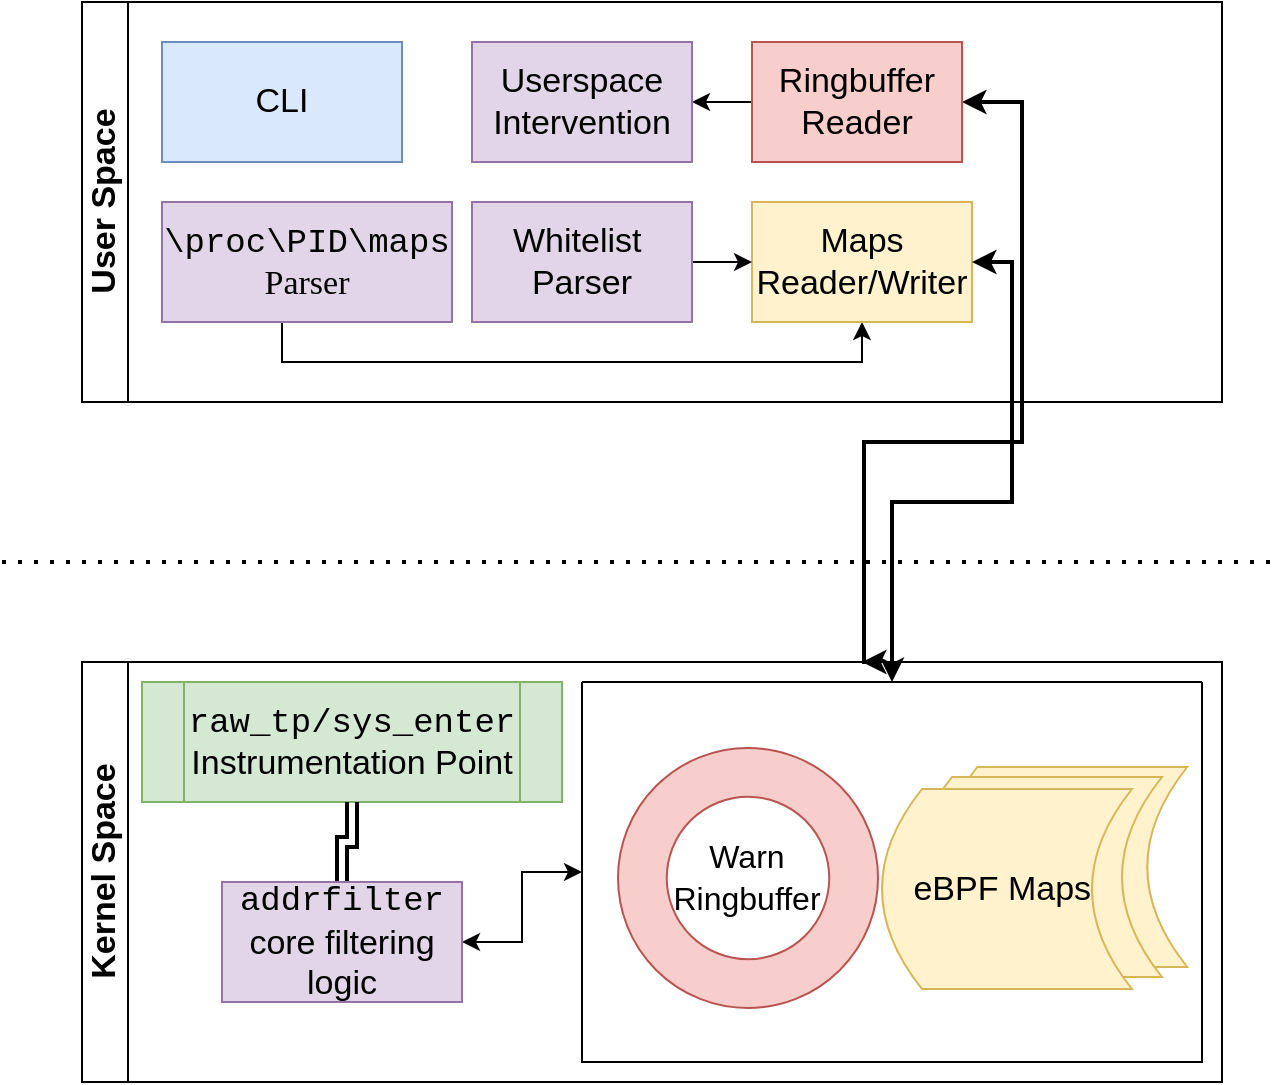 <mxfile version="26.2.15">
  <diagram name="Page-1" id="Lw-xK5uONCsS2UEiDsAL">
    <mxGraphModel dx="1234" dy="917" grid="1" gridSize="10" guides="1" tooltips="1" connect="1" arrows="1" fold="1" page="1" pageScale="1" pageWidth="1169" pageHeight="827" math="0" shadow="0">
      <root>
        <mxCell id="0" />
        <mxCell id="1" parent="0" />
        <mxCell id="h68JlARCK2-a_7TLO-Ol-1" value="Kernel Space" style="swimlane;horizontal=0;whiteSpace=wrap;html=1;labelBackgroundColor=none;fontSize=17;" parent="1" vertex="1">
          <mxGeometry x="240" y="490" width="570" height="210" as="geometry" />
        </mxCell>
        <mxCell id="h68JlARCK2-a_7TLO-Ol-8" value="&lt;font face=&quot;Courier New&quot;&gt;raw_tp/sys_enter&lt;/font&gt;&lt;div&gt;Instrumentation Point&lt;/div&gt;" style="shape=process;whiteSpace=wrap;html=1;backgroundOutline=1;labelBackgroundColor=none;fillColor=#d5e8d4;strokeColor=#82b366;fontSize=17;" parent="h68JlARCK2-a_7TLO-Ol-1" vertex="1">
          <mxGeometry x="30" y="10" width="210" height="60" as="geometry" />
        </mxCell>
        <mxCell id="h68JlARCK2-a_7TLO-Ol-18" value="" style="edgeStyle=orthogonalEdgeStyle;rounded=0;orthogonalLoop=1;jettySize=auto;html=1;exitX=0.5;exitY=0;exitDx=0;exitDy=0;entryX=0.5;entryY=1;entryDx=0;entryDy=0;shape=link;strokeWidth=2;labelBackgroundColor=none;fontColor=default;fontSize=17;" parent="h68JlARCK2-a_7TLO-Ol-1" source="h68JlARCK2-a_7TLO-Ol-17" target="h68JlARCK2-a_7TLO-Ol-8" edge="1">
          <mxGeometry relative="1" as="geometry" />
        </mxCell>
        <mxCell id="h68JlARCK2-a_7TLO-Ol-33" style="edgeStyle=orthogonalEdgeStyle;rounded=0;hachureGap=4;orthogonalLoop=1;jettySize=auto;html=1;exitX=1;exitY=0.5;exitDx=0;exitDy=0;entryX=0;entryY=0.5;entryDx=0;entryDy=0;fontFamily=Architects Daughter;fontSource=https%3A%2F%2Ffonts.googleapis.com%2Fcss%3Ffamily%3DArchitects%2BDaughter;startArrow=classic;startFill=1;strokeWidth=1;fontSize=17;" parent="h68JlARCK2-a_7TLO-Ol-1" source="h68JlARCK2-a_7TLO-Ol-17" target="h68JlARCK2-a_7TLO-Ol-20" edge="1">
          <mxGeometry relative="1" as="geometry" />
        </mxCell>
        <mxCell id="h68JlARCK2-a_7TLO-Ol-17" value="&lt;font face=&quot;Courier New&quot;&gt;addrfilter&lt;/font&gt;&lt;div&gt;core filtering logic&lt;/div&gt;" style="rounded=0;whiteSpace=wrap;html=1;labelBackgroundColor=none;fillColor=#e1d5e7;strokeColor=#9673a6;fontSize=17;" parent="h68JlARCK2-a_7TLO-Ol-1" vertex="1">
          <mxGeometry x="70" y="110" width="120" height="60" as="geometry" />
        </mxCell>
        <mxCell id="h68JlARCK2-a_7TLO-Ol-20" value="" style="swimlane;startSize=0;labelBackgroundColor=none;fontSize=17;" parent="h68JlARCK2-a_7TLO-Ol-1" vertex="1">
          <mxGeometry x="250" y="10" width="310" height="190" as="geometry" />
        </mxCell>
        <mxCell id="aWhQj_AoehRZo7hpM7BB-2" value="" style="shape=dataStorage;whiteSpace=wrap;html=1;fixedSize=1;labelBackgroundColor=none;fillColor=#fff2cc;strokeColor=#d6b656;fontSize=17;" vertex="1" parent="h68JlARCK2-a_7TLO-Ol-20">
          <mxGeometry x="177.64" y="42.5" width="125" height="100" as="geometry" />
        </mxCell>
        <mxCell id="aWhQj_AoehRZo7hpM7BB-1" value="" style="shape=dataStorage;whiteSpace=wrap;html=1;fixedSize=1;labelBackgroundColor=none;fillColor=#fff2cc;strokeColor=#d6b656;fontSize=17;" vertex="1" parent="h68JlARCK2-a_7TLO-Ol-20">
          <mxGeometry x="165" y="47.5" width="125" height="100" as="geometry" />
        </mxCell>
        <mxCell id="h68JlARCK2-a_7TLO-Ol-15" value="eBPF Maps&amp;nbsp;" style="shape=dataStorage;whiteSpace=wrap;html=1;fixedSize=1;labelBackgroundColor=none;fillColor=#fff2cc;strokeColor=#d6b656;fontSize=17;" parent="h68JlARCK2-a_7TLO-Ol-20" vertex="1">
          <mxGeometry x="150" y="53.5" width="125" height="100" as="geometry" />
        </mxCell>
        <mxCell id="h68JlARCK2-a_7TLO-Ol-32" value="" style="group;fontSize=17;" parent="h68JlARCK2-a_7TLO-Ol-20" vertex="1" connectable="0">
          <mxGeometry x="18" y="33" width="153.64" height="130" as="geometry" />
        </mxCell>
        <mxCell id="h68JlARCK2-a_7TLO-Ol-30" value="" style="ellipse;whiteSpace=wrap;html=1;aspect=fixed;hachureGap=4;fontFamily=Architects Daughter;fontSource=https%3A%2F%2Ffonts.googleapis.com%2Fcss%3Ffamily%3DArchitects%2BDaughter;fillColor=#f8cecc;strokeColor=#b85450;fontSize=17;" parent="h68JlARCK2-a_7TLO-Ol-32" vertex="1">
          <mxGeometry width="130" height="130" as="geometry" />
        </mxCell>
        <mxCell id="h68JlARCK2-a_7TLO-Ol-31" value="&lt;font face=&quot;Helvetica&quot;&gt;Warn Ringbuffer&lt;/font&gt;" style="ellipse;whiteSpace=wrap;html=1;aspect=fixed;hachureGap=4;fontFamily=Architects Daughter;fontSource=https%3A%2F%2Ffonts.googleapis.com%2Fcss%3Ffamily%3DArchitects%2BDaughter;strokeColor=light-dark(#b95450, #ededed);fontSize=16;" parent="h68JlARCK2-a_7TLO-Ol-32" vertex="1">
          <mxGeometry x="24.376" y="24.375" width="81.25" height="81.25" as="geometry" />
        </mxCell>
        <mxCell id="h68JlARCK2-a_7TLO-Ol-2" value="User Space" style="swimlane;horizontal=0;whiteSpace=wrap;html=1;labelBackgroundColor=none;fontSize=17;" parent="1" vertex="1">
          <mxGeometry x="240" y="160" width="570" height="200" as="geometry" />
        </mxCell>
        <mxCell id="h68JlARCK2-a_7TLO-Ol-3" value="CLI" style="rounded=0;whiteSpace=wrap;html=1;labelBackgroundColor=none;fillColor=#dae8fc;strokeColor=#6c8ebf;fontSize=17;" parent="h68JlARCK2-a_7TLO-Ol-2" vertex="1">
          <mxGeometry x="40" y="20" width="120" height="60" as="geometry" />
        </mxCell>
        <mxCell id="h68JlARCK2-a_7TLO-Ol-36" style="edgeStyle=orthogonalEdgeStyle;rounded=0;hachureGap=4;orthogonalLoop=1;jettySize=auto;html=1;exitX=0.5;exitY=1;exitDx=0;exitDy=0;fontFamily=Architects Daughter;fontSource=https%3A%2F%2Ffonts.googleapis.com%2Fcss%3Ffamily%3DArchitects%2BDaughter;entryX=0.5;entryY=1;entryDx=0;entryDy=0;fontSize=17;" parent="h68JlARCK2-a_7TLO-Ol-2" source="h68JlARCK2-a_7TLO-Ol-4" target="h68JlARCK2-a_7TLO-Ol-6" edge="1">
          <mxGeometry relative="1" as="geometry">
            <mxPoint x="180" y="180" as="targetPoint" />
            <Array as="points">
              <mxPoint x="100" y="180" />
              <mxPoint x="390" y="180" />
            </Array>
          </mxGeometry>
        </mxCell>
        <mxCell id="h68JlARCK2-a_7TLO-Ol-4" value="&lt;font face=&quot;Courier New&quot;&gt;\proc\PID\maps&lt;/font&gt;&lt;div&gt;&lt;font face=&quot;Verdana&quot;&gt;Parser&lt;/font&gt;&lt;/div&gt;" style="rounded=0;whiteSpace=wrap;html=1;labelBackgroundColor=none;fillColor=#e1d5e7;strokeColor=#9673a6;fontSize=17;" parent="h68JlARCK2-a_7TLO-Ol-2" vertex="1">
          <mxGeometry x="40" y="100" width="145" height="60" as="geometry" />
        </mxCell>
        <mxCell id="h68JlARCK2-a_7TLO-Ol-40" style="edgeStyle=orthogonalEdgeStyle;rounded=0;hachureGap=4;orthogonalLoop=1;jettySize=auto;html=1;exitX=1;exitY=0.5;exitDx=0;exitDy=0;fontFamily=Architects Daughter;fontSource=https%3A%2F%2Ffonts.googleapis.com%2Fcss%3Ffamily%3DArchitects%2BDaughter;strokeWidth=2;startArrow=classic;startFill=1;fontSize=17;" parent="h68JlARCK2-a_7TLO-Ol-2" source="h68JlARCK2-a_7TLO-Ol-5" edge="1">
          <mxGeometry relative="1" as="geometry">
            <mxPoint x="390" y="330" as="targetPoint" />
            <Array as="points">
              <mxPoint x="470" y="50" />
              <mxPoint x="470" y="220" />
              <mxPoint x="391" y="220" />
            </Array>
          </mxGeometry>
        </mxCell>
        <mxCell id="h68JlARCK2-a_7TLO-Ol-42" style="edgeStyle=orthogonalEdgeStyle;rounded=0;hachureGap=4;orthogonalLoop=1;jettySize=auto;html=1;exitX=0;exitY=0.5;exitDx=0;exitDy=0;entryX=1;entryY=0.5;entryDx=0;entryDy=0;fontFamily=Architects Daughter;fontSource=https%3A%2F%2Ffonts.googleapis.com%2Fcss%3Ffamily%3DArchitects%2BDaughter;fontSize=17;" parent="h68JlARCK2-a_7TLO-Ol-2" source="h68JlARCK2-a_7TLO-Ol-5" target="h68JlARCK2-a_7TLO-Ol-9" edge="1">
          <mxGeometry relative="1" as="geometry" />
        </mxCell>
        <mxCell id="h68JlARCK2-a_7TLO-Ol-5" value="Ringbuffer&lt;div&gt;Reader&lt;/div&gt;" style="rounded=0;whiteSpace=wrap;html=1;labelBackgroundColor=none;fillColor=#f8cecc;strokeColor=#b85450;fontSize=17;" parent="h68JlARCK2-a_7TLO-Ol-2" vertex="1">
          <mxGeometry x="335" y="20" width="105" height="60" as="geometry" />
        </mxCell>
        <mxCell id="h68JlARCK2-a_7TLO-Ol-6" value="Maps&lt;div&gt;Reader/Writer&lt;/div&gt;" style="rounded=0;whiteSpace=wrap;html=1;labelBackgroundColor=none;fillColor=#fff2cc;strokeColor=#d6b656;fontSize=17;" parent="h68JlARCK2-a_7TLO-Ol-2" vertex="1">
          <mxGeometry x="335" y="100" width="110" height="60" as="geometry" />
        </mxCell>
        <mxCell id="h68JlARCK2-a_7TLO-Ol-9" value="Userspace Intervention" style="rounded=0;whiteSpace=wrap;html=1;labelBackgroundColor=none;fillColor=#e1d5e7;strokeColor=#9673a6;fontSize=17;" parent="h68JlARCK2-a_7TLO-Ol-2" vertex="1">
          <mxGeometry x="195" y="20" width="110" height="60" as="geometry" />
        </mxCell>
        <mxCell id="h68JlARCK2-a_7TLO-Ol-35" style="edgeStyle=orthogonalEdgeStyle;rounded=0;hachureGap=4;orthogonalLoop=1;jettySize=auto;html=1;exitX=1;exitY=0.5;exitDx=0;exitDy=0;entryX=0;entryY=0.5;entryDx=0;entryDy=0;fontFamily=Architects Daughter;fontSource=https%3A%2F%2Ffonts.googleapis.com%2Fcss%3Ffamily%3DArchitects%2BDaughter;fontSize=17;" parent="h68JlARCK2-a_7TLO-Ol-2" source="h68JlARCK2-a_7TLO-Ol-10" target="h68JlARCK2-a_7TLO-Ol-6" edge="1">
          <mxGeometry relative="1" as="geometry" />
        </mxCell>
        <mxCell id="h68JlARCK2-a_7TLO-Ol-10" value="Whitelist&amp;nbsp;&lt;div&gt;Parser&lt;/div&gt;" style="rounded=0;whiteSpace=wrap;html=1;labelBackgroundColor=none;fillColor=#e1d5e7;strokeColor=#9673a6;fontSize=17;" parent="h68JlARCK2-a_7TLO-Ol-2" vertex="1">
          <mxGeometry x="195" y="100" width="110" height="60" as="geometry" />
        </mxCell>
        <mxCell id="h68JlARCK2-a_7TLO-Ol-26" value="" style="endArrow=none;dashed=1;html=1;dashPattern=1 3;strokeWidth=2;rounded=0;labelBackgroundColor=none;fontColor=default;fontSize=17;" parent="1" edge="1">
          <mxGeometry width="50" height="50" relative="1" as="geometry">
            <mxPoint x="200" y="440" as="sourcePoint" />
            <mxPoint x="840" y="440" as="targetPoint" />
          </mxGeometry>
        </mxCell>
        <mxCell id="h68JlARCK2-a_7TLO-Ol-39" style="edgeStyle=orthogonalEdgeStyle;rounded=0;hachureGap=4;orthogonalLoop=1;jettySize=auto;html=1;exitX=1;exitY=0.5;exitDx=0;exitDy=0;entryX=0.5;entryY=0;entryDx=0;entryDy=0;fontFamily=Architects Daughter;fontSource=https%3A%2F%2Ffonts.googleapis.com%2Fcss%3Ffamily%3DArchitects%2BDaughter;strokeWidth=2;startArrow=classic;startFill=1;fontSize=17;" parent="1" source="h68JlARCK2-a_7TLO-Ol-6" target="h68JlARCK2-a_7TLO-Ol-20" edge="1">
          <mxGeometry relative="1" as="geometry" />
        </mxCell>
      </root>
    </mxGraphModel>
  </diagram>
</mxfile>
